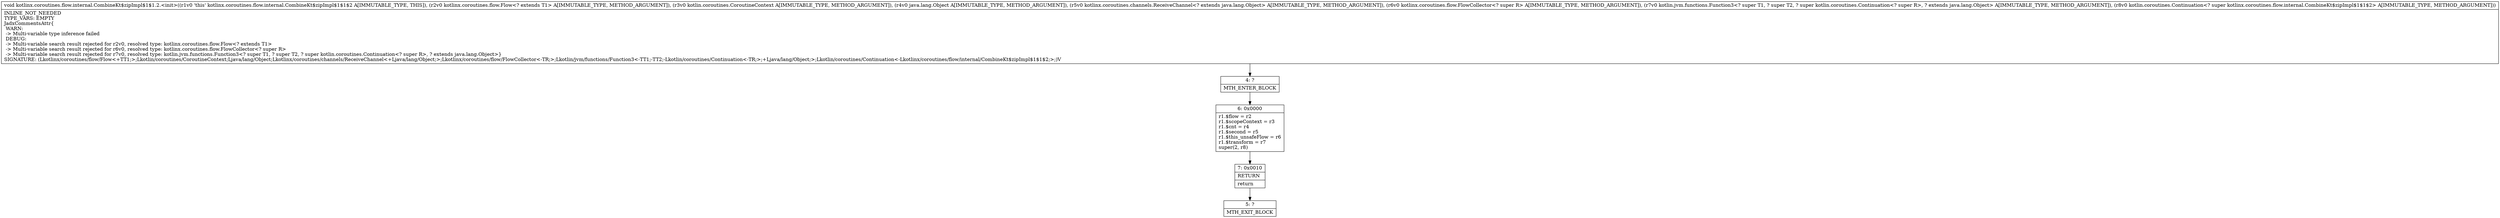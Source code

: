 digraph "CFG forkotlinx.coroutines.flow.internal.CombineKt$zipImpl$1$1.2.\<init\>(Lkotlinx\/coroutines\/flow\/Flow;Lkotlin\/coroutines\/CoroutineContext;Ljava\/lang\/Object;Lkotlinx\/coroutines\/channels\/ReceiveChannel;Lkotlinx\/coroutines\/flow\/FlowCollector;Lkotlin\/jvm\/functions\/Function3;Lkotlin\/coroutines\/Continuation;)V" {
Node_4 [shape=record,label="{4\:\ ?|MTH_ENTER_BLOCK\l}"];
Node_6 [shape=record,label="{6\:\ 0x0000|r1.$flow = r2\lr1.$scopeContext = r3\lr1.$cnt = r4\lr1.$second = r5\lr1.$this_unsafeFlow = r6\lr1.$transform = r7\lsuper(2, r8)\l}"];
Node_7 [shape=record,label="{7\:\ 0x0010|RETURN\l|return\l}"];
Node_5 [shape=record,label="{5\:\ ?|MTH_EXIT_BLOCK\l}"];
MethodNode[shape=record,label="{void kotlinx.coroutines.flow.internal.CombineKt$zipImpl$1$1.2.\<init\>((r1v0 'this' kotlinx.coroutines.flow.internal.CombineKt$zipImpl$1$1$2 A[IMMUTABLE_TYPE, THIS]), (r2v0 kotlinx.coroutines.flow.Flow\<? extends T1\> A[IMMUTABLE_TYPE, METHOD_ARGUMENT]), (r3v0 kotlin.coroutines.CoroutineContext A[IMMUTABLE_TYPE, METHOD_ARGUMENT]), (r4v0 java.lang.Object A[IMMUTABLE_TYPE, METHOD_ARGUMENT]), (r5v0 kotlinx.coroutines.channels.ReceiveChannel\<? extends java.lang.Object\> A[IMMUTABLE_TYPE, METHOD_ARGUMENT]), (r6v0 kotlinx.coroutines.flow.FlowCollector\<? super R\> A[IMMUTABLE_TYPE, METHOD_ARGUMENT]), (r7v0 kotlin.jvm.functions.Function3\<? super T1, ? super T2, ? super kotlin.coroutines.Continuation\<? super R\>, ? extends java.lang.Object\> A[IMMUTABLE_TYPE, METHOD_ARGUMENT]), (r8v0 kotlin.coroutines.Continuation\<? super kotlinx.coroutines.flow.internal.CombineKt$zipImpl$1$1$2\> A[IMMUTABLE_TYPE, METHOD_ARGUMENT]))  | INLINE_NOT_NEEDED\lTYPE_VARS: EMPTY\lJadxCommentsAttr\{\l WARN: \l \-\> Multi\-variable type inference failed\l DEBUG: \l \-\> Multi\-variable search result rejected for r2v0, resolved type: kotlinx.coroutines.flow.Flow\<? extends T1\>\l \-\> Multi\-variable search result rejected for r6v0, resolved type: kotlinx.coroutines.flow.FlowCollector\<? super R\>\l \-\> Multi\-variable search result rejected for r7v0, resolved type: kotlin.jvm.functions.Function3\<? super T1, ? super T2, ? super kotlin.coroutines.Continuation\<? super R\>, ? extends java.lang.Object\>\}\lSIGNATURE: (Lkotlinx\/coroutines\/flow\/Flow\<+TT1;\>;Lkotlin\/coroutines\/CoroutineContext;Ljava\/lang\/Object;Lkotlinx\/coroutines\/channels\/ReceiveChannel\<+Ljava\/lang\/Object;\>;Lkotlinx\/coroutines\/flow\/FlowCollector\<\-TR;\>;Lkotlin\/jvm\/functions\/Function3\<\-TT1;\-TT2;\-Lkotlin\/coroutines\/Continuation\<\-TR;\>;+Ljava\/lang\/Object;\>;Lkotlin\/coroutines\/Continuation\<\-Lkotlinx\/coroutines\/flow\/internal\/CombineKt$zipImpl$1$1$2;\>;)V\l}"];
MethodNode -> Node_4;Node_4 -> Node_6;
Node_6 -> Node_7;
Node_7 -> Node_5;
}


